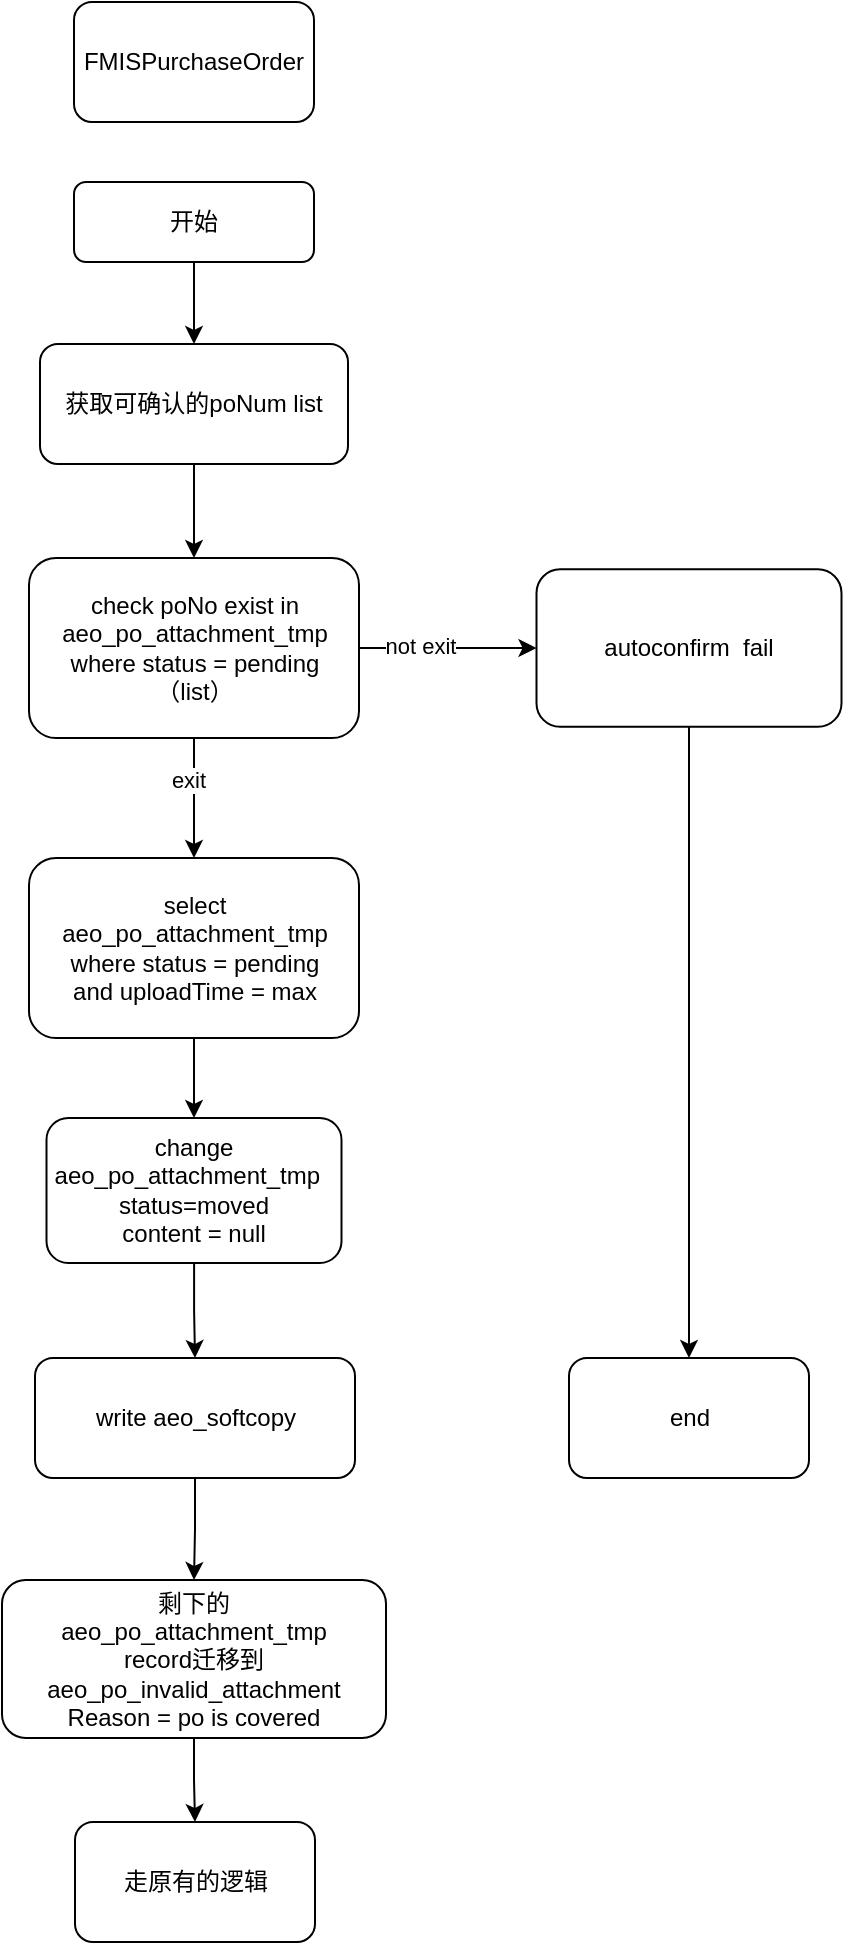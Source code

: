 <mxfile version="20.8.18" type="github">
  <diagram id="C5RBs43oDa-KdzZeNtuy" name="Page-1">
    <mxGraphModel dx="607" dy="782" grid="1" gridSize="10" guides="1" tooltips="1" connect="1" arrows="1" fold="1" page="1" pageScale="1" pageWidth="827" pageHeight="1169" math="0" shadow="0">
      <root>
        <mxCell id="WIyWlLk6GJQsqaUBKTNV-0" />
        <mxCell id="WIyWlLk6GJQsqaUBKTNV-1" parent="WIyWlLk6GJQsqaUBKTNV-0" />
        <mxCell id="ZSL9aYJ1CrrZI9BVu0jY-0" style="edgeStyle=orthogonalEdgeStyle;rounded=0;orthogonalLoop=1;jettySize=auto;html=1;exitX=0.5;exitY=1;exitDx=0;exitDy=0;entryX=0.5;entryY=0;entryDx=0;entryDy=0;" edge="1" parent="WIyWlLk6GJQsqaUBKTNV-1" source="ZSL9aYJ1CrrZI9BVu0jY-1" target="ZSL9aYJ1CrrZI9BVu0jY-19">
          <mxGeometry relative="1" as="geometry" />
        </mxCell>
        <mxCell id="ZSL9aYJ1CrrZI9BVu0jY-1" value="开始" style="rounded=1;whiteSpace=wrap;html=1;fontSize=12;glass=0;strokeWidth=1;shadow=0;" vertex="1" parent="WIyWlLk6GJQsqaUBKTNV-1">
          <mxGeometry x="1156" y="220" width="120" height="40" as="geometry" />
        </mxCell>
        <mxCell id="ZSL9aYJ1CrrZI9BVu0jY-2" value="FMISPurchaseOrder" style="rounded=1;whiteSpace=wrap;html=1;" vertex="1" parent="WIyWlLk6GJQsqaUBKTNV-1">
          <mxGeometry x="1156" y="130" width="120" height="60" as="geometry" />
        </mxCell>
        <mxCell id="ZSL9aYJ1CrrZI9BVu0jY-3" value="" style="edgeStyle=orthogonalEdgeStyle;rounded=0;orthogonalLoop=1;jettySize=auto;html=1;" edge="1" parent="WIyWlLk6GJQsqaUBKTNV-1" source="ZSL9aYJ1CrrZI9BVu0jY-7" target="ZSL9aYJ1CrrZI9BVu0jY-9">
          <mxGeometry relative="1" as="geometry" />
        </mxCell>
        <mxCell id="ZSL9aYJ1CrrZI9BVu0jY-4" value="not exit" style="edgeLabel;html=1;align=center;verticalAlign=middle;resizable=0;points=[];" vertex="1" connectable="0" parent="ZSL9aYJ1CrrZI9BVu0jY-3">
          <mxGeometry x="-0.317" y="2" relative="1" as="geometry">
            <mxPoint y="1" as="offset" />
          </mxGeometry>
        </mxCell>
        <mxCell id="ZSL9aYJ1CrrZI9BVu0jY-5" value="" style="edgeStyle=orthogonalEdgeStyle;rounded=0;orthogonalLoop=1;jettySize=auto;html=1;entryX=0.5;entryY=0;entryDx=0;entryDy=0;" edge="1" parent="WIyWlLk6GJQsqaUBKTNV-1" source="ZSL9aYJ1CrrZI9BVu0jY-7" target="ZSL9aYJ1CrrZI9BVu0jY-16">
          <mxGeometry relative="1" as="geometry">
            <mxPoint x="1216.5" y="578" as="targetPoint" />
          </mxGeometry>
        </mxCell>
        <mxCell id="ZSL9aYJ1CrrZI9BVu0jY-6" value="exit" style="edgeLabel;html=1;align=center;verticalAlign=middle;resizable=0;points=[];" vertex="1" connectable="0" parent="ZSL9aYJ1CrrZI9BVu0jY-5">
          <mxGeometry x="-0.294" y="-2" relative="1" as="geometry">
            <mxPoint x="-1" as="offset" />
          </mxGeometry>
        </mxCell>
        <mxCell id="ZSL9aYJ1CrrZI9BVu0jY-7" value="&lt;div&gt;check poNo exist in aeo_po_attachment_tmp&lt;/div&gt;&lt;div&gt;where status = pending&lt;/div&gt;&lt;div&gt;（list）&lt;br&gt;&lt;/div&gt;" style="rounded=1;whiteSpace=wrap;html=1;" vertex="1" parent="WIyWlLk6GJQsqaUBKTNV-1">
          <mxGeometry x="1133.5" y="408" width="165" height="90" as="geometry" />
        </mxCell>
        <mxCell id="ZSL9aYJ1CrrZI9BVu0jY-8" style="edgeStyle=orthogonalEdgeStyle;rounded=0;orthogonalLoop=1;jettySize=auto;html=1;exitX=0.5;exitY=1;exitDx=0;exitDy=0;entryX=0.5;entryY=0;entryDx=0;entryDy=0;" edge="1" parent="WIyWlLk6GJQsqaUBKTNV-1" source="ZSL9aYJ1CrrZI9BVu0jY-9" target="ZSL9aYJ1CrrZI9BVu0jY-14">
          <mxGeometry relative="1" as="geometry" />
        </mxCell>
        <mxCell id="ZSL9aYJ1CrrZI9BVu0jY-9" value="autoconfirm&amp;nbsp; fail" style="whiteSpace=wrap;html=1;rounded=1;" vertex="1" parent="WIyWlLk6GJQsqaUBKTNV-1">
          <mxGeometry x="1387.25" y="413.63" width="152.5" height="78.75" as="geometry" />
        </mxCell>
        <mxCell id="ZSL9aYJ1CrrZI9BVu0jY-10" value="" style="edgeStyle=orthogonalEdgeStyle;rounded=0;orthogonalLoop=1;jettySize=auto;html=1;" edge="1" parent="WIyWlLk6GJQsqaUBKTNV-1" source="ZSL9aYJ1CrrZI9BVu0jY-11" target="ZSL9aYJ1CrrZI9BVu0jY-13">
          <mxGeometry relative="1" as="geometry" />
        </mxCell>
        <mxCell id="ZSL9aYJ1CrrZI9BVu0jY-11" value="&lt;div&gt;change aeo_po_attachment_tmp&amp;nbsp;&amp;nbsp; status=moved&lt;/div&gt;&lt;div&gt;content = null&lt;br&gt;&lt;/div&gt;" style="whiteSpace=wrap;html=1;rounded=1;" vertex="1" parent="WIyWlLk6GJQsqaUBKTNV-1">
          <mxGeometry x="1142.25" y="688" width="147.5" height="72.5" as="geometry" />
        </mxCell>
        <mxCell id="ZSL9aYJ1CrrZI9BVu0jY-12" value="" style="edgeStyle=orthogonalEdgeStyle;rounded=0;orthogonalLoop=1;jettySize=auto;html=1;" edge="1" parent="WIyWlLk6GJQsqaUBKTNV-1" source="ZSL9aYJ1CrrZI9BVu0jY-13" target="ZSL9aYJ1CrrZI9BVu0jY-17">
          <mxGeometry relative="1" as="geometry" />
        </mxCell>
        <mxCell id="ZSL9aYJ1CrrZI9BVu0jY-13" value="write aeo_softcopy" style="rounded=1;whiteSpace=wrap;html=1;" vertex="1" parent="WIyWlLk6GJQsqaUBKTNV-1">
          <mxGeometry x="1136.5" y="808" width="160" height="60" as="geometry" />
        </mxCell>
        <mxCell id="ZSL9aYJ1CrrZI9BVu0jY-14" value="end" style="rounded=1;whiteSpace=wrap;html=1;" vertex="1" parent="WIyWlLk6GJQsqaUBKTNV-1">
          <mxGeometry x="1403.5" y="808" width="120" height="60" as="geometry" />
        </mxCell>
        <mxCell id="ZSL9aYJ1CrrZI9BVu0jY-15" style="edgeStyle=orthogonalEdgeStyle;rounded=0;orthogonalLoop=1;jettySize=auto;html=1;exitX=0.5;exitY=1;exitDx=0;exitDy=0;entryX=0.5;entryY=0;entryDx=0;entryDy=0;" edge="1" parent="WIyWlLk6GJQsqaUBKTNV-1" source="ZSL9aYJ1CrrZI9BVu0jY-16" target="ZSL9aYJ1CrrZI9BVu0jY-11">
          <mxGeometry relative="1" as="geometry" />
        </mxCell>
        <mxCell id="ZSL9aYJ1CrrZI9BVu0jY-16" value="&lt;div&gt;select aeo_po_attachment_tmp&lt;/div&gt;&lt;div&gt;where status = pending&lt;/div&gt;&lt;div&gt;and uploadTime = max&lt;br&gt;&lt;/div&gt;" style="rounded=1;whiteSpace=wrap;html=1;" vertex="1" parent="WIyWlLk6GJQsqaUBKTNV-1">
          <mxGeometry x="1133.5" y="558" width="165" height="90" as="geometry" />
        </mxCell>
        <mxCell id="ZSL9aYJ1CrrZI9BVu0jY-21" value="" style="edgeStyle=orthogonalEdgeStyle;rounded=0;orthogonalLoop=1;jettySize=auto;html=1;" edge="1" parent="WIyWlLk6GJQsqaUBKTNV-1" source="ZSL9aYJ1CrrZI9BVu0jY-17" target="ZSL9aYJ1CrrZI9BVu0jY-20">
          <mxGeometry relative="1" as="geometry" />
        </mxCell>
        <mxCell id="ZSL9aYJ1CrrZI9BVu0jY-17" value="&lt;div&gt;剩下的&lt;/div&gt;&lt;div&gt;aeo_po_attachment_tmp&lt;/div&gt;&lt;div&gt;record迁移到aeo_po_invalid_attachment&lt;br&gt;Reason = &lt;span class=&quot;HwtZe&quot; lang=&quot;en&quot;&gt;&lt;span class=&quot;jCAhz ChMk0b&quot;&gt;&lt;span class=&quot;ryNqvb&quot;&gt;po is covered&lt;/span&gt;&lt;/span&gt;&lt;/span&gt;&lt;/div&gt;" style="whiteSpace=wrap;html=1;rounded=1;" vertex="1" parent="WIyWlLk6GJQsqaUBKTNV-1">
          <mxGeometry x="1120" y="919" width="192" height="79" as="geometry" />
        </mxCell>
        <mxCell id="ZSL9aYJ1CrrZI9BVu0jY-18" style="edgeStyle=orthogonalEdgeStyle;rounded=0;orthogonalLoop=1;jettySize=auto;html=1;exitX=0.5;exitY=1;exitDx=0;exitDy=0;entryX=0.5;entryY=0;entryDx=0;entryDy=0;" edge="1" parent="WIyWlLk6GJQsqaUBKTNV-1" source="ZSL9aYJ1CrrZI9BVu0jY-19" target="ZSL9aYJ1CrrZI9BVu0jY-7">
          <mxGeometry relative="1" as="geometry" />
        </mxCell>
        <mxCell id="ZSL9aYJ1CrrZI9BVu0jY-19" value="获取可确认的poNum list" style="rounded=1;whiteSpace=wrap;html=1;" vertex="1" parent="WIyWlLk6GJQsqaUBKTNV-1">
          <mxGeometry x="1139" y="301" width="154" height="60" as="geometry" />
        </mxCell>
        <mxCell id="ZSL9aYJ1CrrZI9BVu0jY-20" value="走原有的逻辑" style="whiteSpace=wrap;html=1;rounded=1;" vertex="1" parent="WIyWlLk6GJQsqaUBKTNV-1">
          <mxGeometry x="1156.5" y="1040" width="120" height="60" as="geometry" />
        </mxCell>
      </root>
    </mxGraphModel>
  </diagram>
</mxfile>
